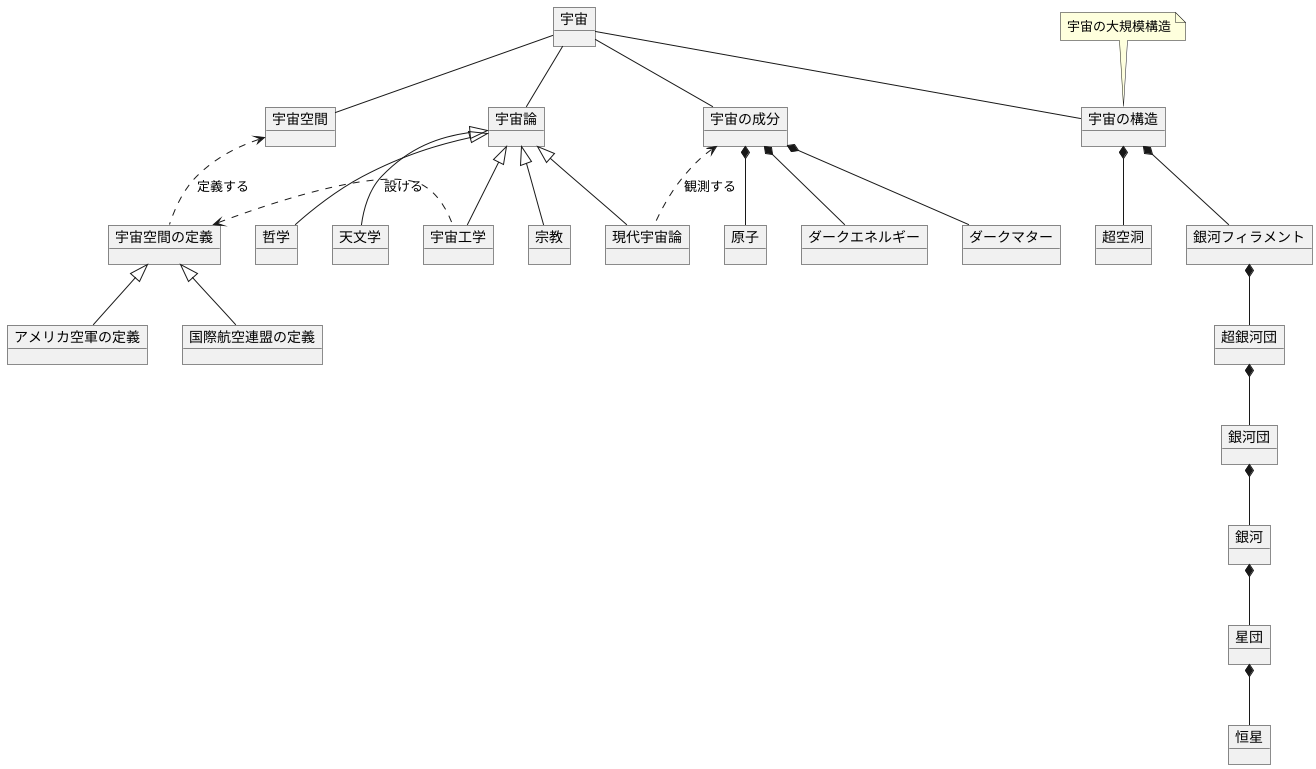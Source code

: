 @startuml 惑星のモデル
object 宇宙

object 宇宙の構造
note top: 宇宙の大規模構造

object 超空洞
object 銀河フィラメント
object 超銀河団
object 銀河団
object 銀河
object 星団
object 恒星
宇宙 -- 宇宙の構造
宇宙の構造 *-- 超空洞
宇宙の構造 *-- 銀河フィラメント
銀河フィラメント *-- 超銀河団
超銀河団 *-- 銀河団
銀河団 *-- 銀河
銀河 *-- 星団
星団 *-- 恒星

object 宇宙の成分
object ダークエネルギー
object ダークマター
object 原子
宇宙 -- 宇宙の成分
宇宙の成分 *-- ダークエネルギー
宇宙の成分 *-- ダークマター
宇宙の成分 *-- 原子

object 宇宙空間
object 宇宙空間の定義
object 国際航空連盟の定義
object アメリカ空軍の定義
宇宙 -- 宇宙空間
宇宙空間 <.. 宇宙空間の定義: 定義する
宇宙空間の定義 <|-- 国際航空連盟の定義
宇宙空間の定義 <|-- アメリカ空軍の定義

object 宇宙論
object 宗教
object 哲学
object 天文学
object 現代宇宙論
object 宇宙工学
宇宙 -- 宇宙論
宇宙論 <|-- 宗教
宇宙論 <|-- 哲学
宇宙論 <|-- 天文学
宇宙論 <|-- 現代宇宙論
宇宙論 <|-- 宇宙工学
宇宙の成分 <.. 現代宇宙論: 観測する
宇宙空間の定義 <. 宇宙工学: 設ける
@enduml
